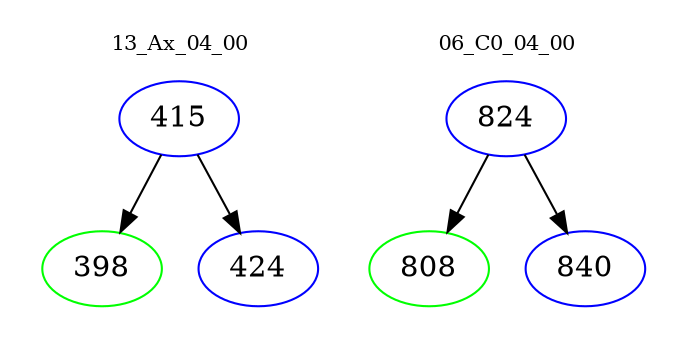 digraph{
subgraph cluster_0 {
color = white
label = "13_Ax_04_00";
fontsize=10;
T0_415 [label="415", color="blue"]
T0_415 -> T0_398 [color="black"]
T0_398 [label="398", color="green"]
T0_415 -> T0_424 [color="black"]
T0_424 [label="424", color="blue"]
}
subgraph cluster_1 {
color = white
label = "06_C0_04_00";
fontsize=10;
T1_824 [label="824", color="blue"]
T1_824 -> T1_808 [color="black"]
T1_808 [label="808", color="green"]
T1_824 -> T1_840 [color="black"]
T1_840 [label="840", color="blue"]
}
}
